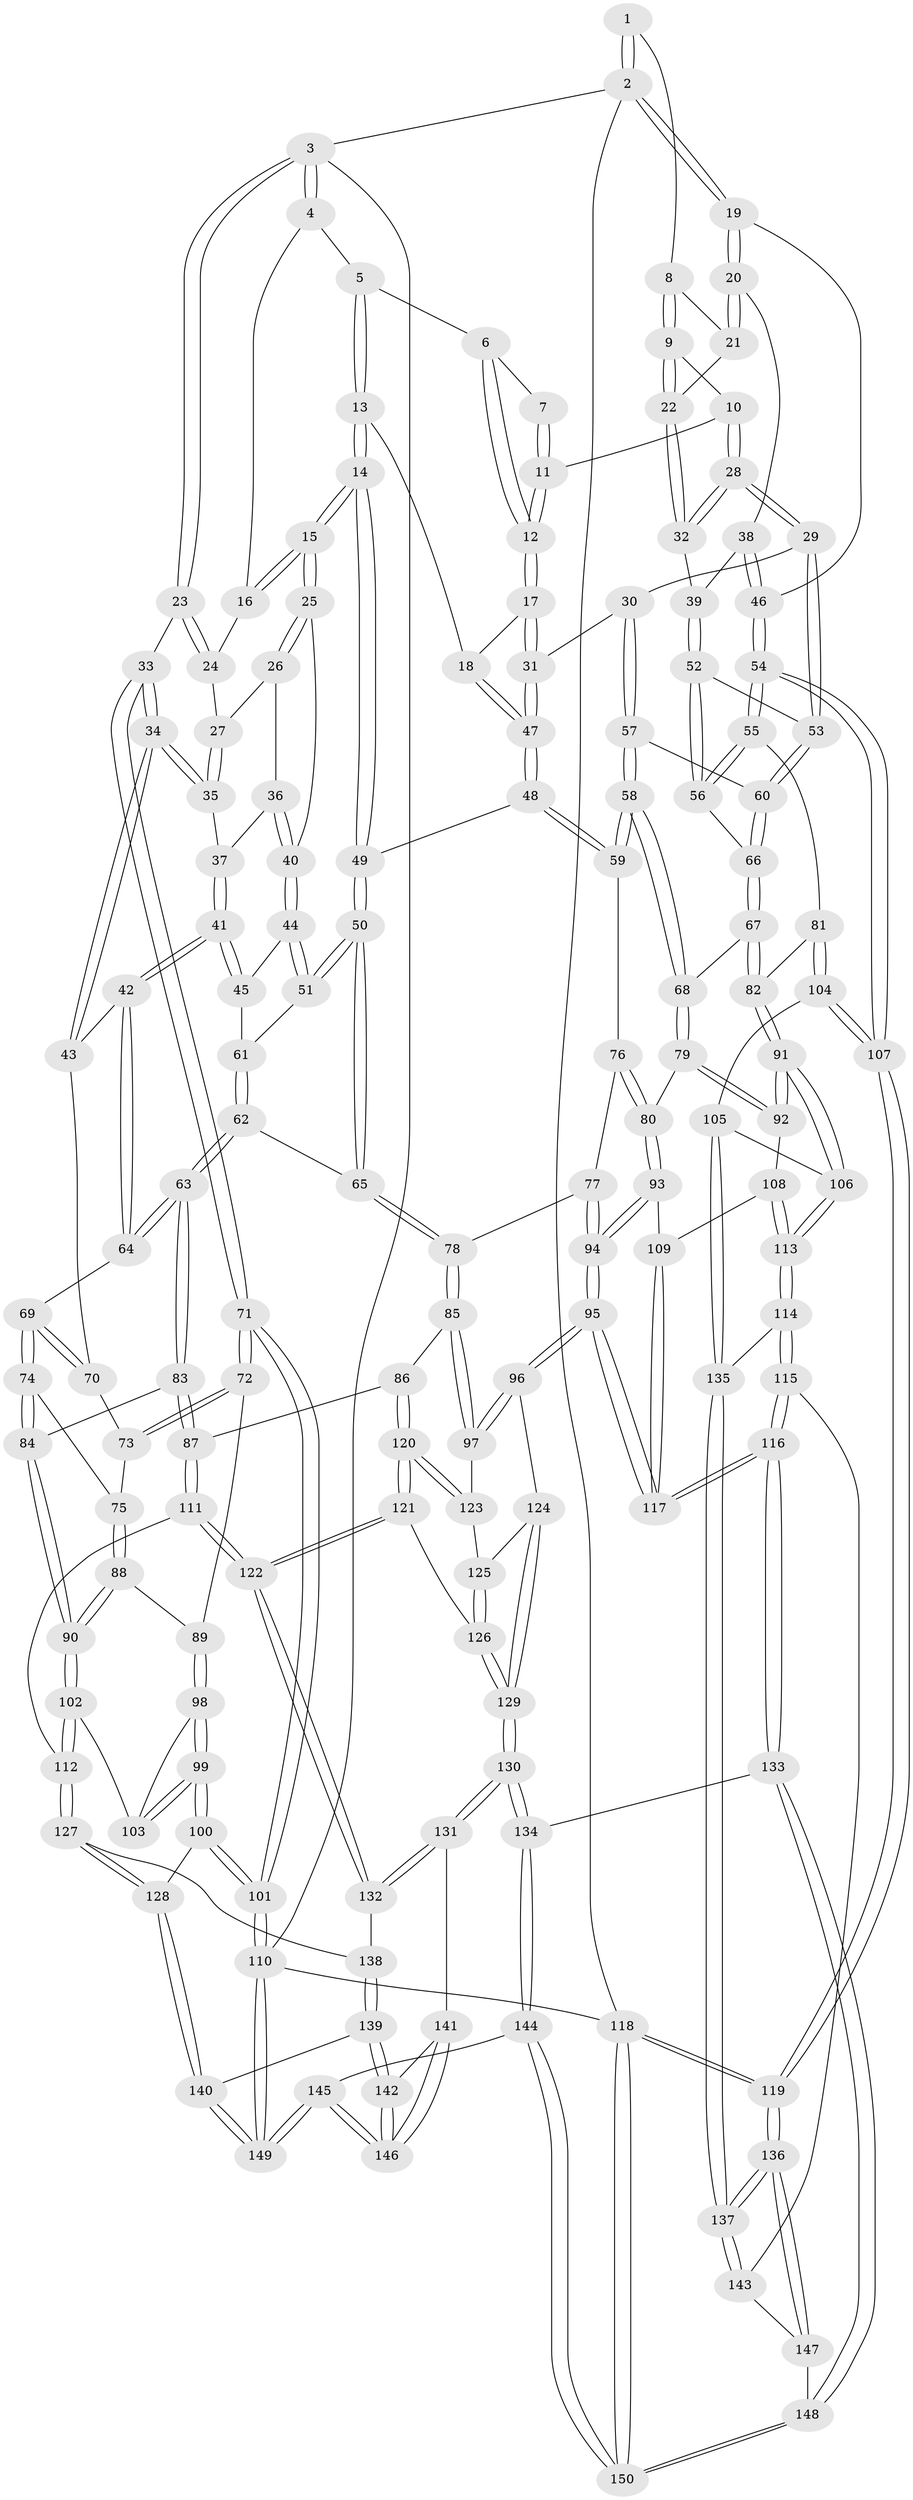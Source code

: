 // Generated by graph-tools (version 1.1) at 2025/01/03/09/25 05:01:10]
// undirected, 150 vertices, 372 edges
graph export_dot {
graph [start="1"]
  node [color=gray90,style=filled];
  1 [pos="+0.9321527399261276+0"];
  2 [pos="+1+0"];
  3 [pos="+0+0"];
  4 [pos="+0.3262248428782494+0"];
  5 [pos="+0.45197373291483106+0"];
  6 [pos="+0.5406403181083856+0"];
  7 [pos="+0.718752857568479+0"];
  8 [pos="+0.8756185771117886+0.05700618355119764"];
  9 [pos="+0.8216670007395379+0.09312619412643658"];
  10 [pos="+0.8004171828135981+0.09404938845842586"];
  11 [pos="+0.7945438153231352+0.09227868808952781"];
  12 [pos="+0.6861157630364589+0.11920669001418646"];
  13 [pos="+0.4682331470769663+0.15185550156089886"];
  14 [pos="+0.42543328570365313+0.19502747948656746"];
  15 [pos="+0.4153621343570368+0.19523697546304902"];
  16 [pos="+0.23537428714208036+0.06495362237728501"];
  17 [pos="+0.673152563261727+0.1460378537608102"];
  18 [pos="+0.5902890284084547+0.19457567192054073"];
  19 [pos="+1+0"];
  20 [pos="+1+0.09193458996186969"];
  21 [pos="+0.981844190701973+0.09197276045374553"];
  22 [pos="+0.8848841214931561+0.17306149898687467"];
  23 [pos="+0+0.0037383833367436526"];
  24 [pos="+0.23365383982296675+0.06742445624063428"];
  25 [pos="+0.3495306636845687+0.21832811674256428"];
  26 [pos="+0.24492620740598486+0.11765285842628165"];
  27 [pos="+0.22582796737300548+0.08508550373267659"];
  28 [pos="+0.8035857521781896+0.239988479881704"];
  29 [pos="+0.7898727406647393+0.25283113172260385"];
  30 [pos="+0.7671510153875756+0.25986231620586897"];
  31 [pos="+0.7562985155453753+0.25651287956893476"];
  32 [pos="+0.8908121668541797+0.21397491324181658"];
  33 [pos="+0+0.209455905094096"];
  34 [pos="+0+0.21035308001884934"];
  35 [pos="+0.18752144072278856+0.13086004461888817"];
  36 [pos="+0.28001430052278076+0.20533032540581783"];
  37 [pos="+0.1998668654511437+0.20917083065025813"];
  38 [pos="+0.9301396990956367+0.22948204161371108"];
  39 [pos="+0.919898443523731+0.23392861849079016"];
  40 [pos="+0.31968209828672023+0.23400531359921323"];
  41 [pos="+0.18756217843944772+0.29185645693901685"];
  42 [pos="+0.15188975936092125+0.3221437713690435"];
  43 [pos="+0.14294407438477172+0.32203234293643784"];
  44 [pos="+0.29470208283316424+0.26887152068750525"];
  45 [pos="+0.2742159924975938+0.2849770231708601"];
  46 [pos="+1+0.3264270630572414"];
  47 [pos="+0.6113581847636178+0.34601153647859967"];
  48 [pos="+0.6100674763645607+0.3508150458124371"];
  49 [pos="+0.426941333876023+0.20803491260800927"];
  50 [pos="+0.43603510967372106+0.3605991342194164"];
  51 [pos="+0.3881563187849318+0.3448573170521634"];
  52 [pos="+0.9245874714674169+0.3288649382164116"];
  53 [pos="+0.8606193087210069+0.31962292039474227"];
  54 [pos="+1+0.37506458375457324"];
  55 [pos="+1+0.3813324628761328"];
  56 [pos="+0.9527456907706272+0.3694425702759978"];
  57 [pos="+0.7743102002486111+0.369225525835254"];
  58 [pos="+0.7272135088213482+0.4188100579355782"];
  59 [pos="+0.6099126792983746+0.3515450413252048"];
  60 [pos="+0.7993099060433243+0.36883635936254405"];
  61 [pos="+0.29975888259966693+0.34040148755010946"];
  62 [pos="+0.2758320012091614+0.4352508937306361"];
  63 [pos="+0.2618423668612903+0.44779164610762456"];
  64 [pos="+0.22787600444470743+0.4284854854081041"];
  65 [pos="+0.4421804909422277+0.3745355182170741"];
  66 [pos="+0.8988619969903138+0.42713240690167825"];
  67 [pos="+0.8933845791992723+0.441106968355147"];
  68 [pos="+0.7390459500363528+0.45926491924544793"];
  69 [pos="+0.16210407135636815+0.46719603432240914"];
  70 [pos="+0.1097264446485297+0.42623308244369873"];
  71 [pos="+0+0.30461656500849565"];
  72 [pos="+0.03864002557392601+0.4687445521366652"];
  73 [pos="+0.10523109511848051+0.43231340603917007"];
  74 [pos="+0.1479210315488975+0.4825151267140146"];
  75 [pos="+0.12834103036983438+0.49097402073345"];
  76 [pos="+0.5622789569450432+0.38735469925316435"];
  77 [pos="+0.4943894183921561+0.4169835765685449"];
  78 [pos="+0.49072860960300946+0.41718613887054457"];
  79 [pos="+0.7383500470718115+0.46532763408437805"];
  80 [pos="+0.65390365762642+0.5177727676185482"];
  81 [pos="+0.9447031168206806+0.5192058884408911"];
  82 [pos="+0.8976121349669025+0.4944270594987549"];
  83 [pos="+0.2741772269902694+0.4986441768066438"];
  84 [pos="+0.18028218349850378+0.5279104642917989"];
  85 [pos="+0.4333854600376706+0.5211985857506889"];
  86 [pos="+0.4088678668068684+0.5368476545592556"];
  87 [pos="+0.29203974427328705+0.5297222696550401"];
  88 [pos="+0.10721707812258235+0.5113429638242655"];
  89 [pos="+0.06143210009869821+0.5038945584295689"];
  90 [pos="+0.1418889243542551+0.5709425165024764"];
  91 [pos="+0.855257580258036+0.5444549488175794"];
  92 [pos="+0.7616404482641739+0.5128646731391581"];
  93 [pos="+0.6378761857180868+0.5473251200908076"];
  94 [pos="+0.6060192455620567+0.5794474936220556"];
  95 [pos="+0.5968711920032763+0.6269937609225162"];
  96 [pos="+0.5815201795436992+0.6256643999616431"];
  97 [pos="+0.5137670543921352+0.6005688456075609"];
  98 [pos="+0.04499153585907117+0.548451520527727"];
  99 [pos="+0+0.6981405395042265"];
  100 [pos="+0+0.7039146854846438"];
  101 [pos="+0+0.7030263014191421"];
  102 [pos="+0.1428745143770166+0.5980080406114647"];
  103 [pos="+0.10564197688157655+0.5949943186653176"];
  104 [pos="+1+0.618368858480532"];
  105 [pos="+1+0.6247490523117368"];
  106 [pos="+0.8597728338778784+0.5959945448461786"];
  107 [pos="+1+0.6324602400934087"];
  108 [pos="+0.7527332968417861+0.5429932691338522"];
  109 [pos="+0.7186529368040345+0.569256835322124"];
  110 [pos="+0+1"];
  111 [pos="+0.2595942194292966+0.6156357242973561"];
  112 [pos="+0.1843750070914618+0.6565115462762194"];
  113 [pos="+0.7982071114457646+0.6850442156557099"];
  114 [pos="+0.7841364990077844+0.7275075809257314"];
  115 [pos="+0.6850681036059203+0.7554673481601023"];
  116 [pos="+0.6760338771849088+0.7557257202407104"];
  117 [pos="+0.6679036194552881+0.7375883553484208"];
  118 [pos="+1+1"];
  119 [pos="+1+1"];
  120 [pos="+0.4062219559705903+0.614451433501114"];
  121 [pos="+0.4020692625776137+0.6507212119170581"];
  122 [pos="+0.3554626820582051+0.6902339447713673"];
  123 [pos="+0.48839711494313787+0.6215186844456594"];
  124 [pos="+0.5084887416600689+0.6673766070905489"];
  125 [pos="+0.47026560277431956+0.6421989611391472"];
  126 [pos="+0.43983466009436284+0.6632816690449708"];
  127 [pos="+0.16387263240127883+0.7104296360937986"];
  128 [pos="+0.09094679154030358+0.7720829319316779"];
  129 [pos="+0.47341877515755426+0.697804189314768"];
  130 [pos="+0.49610003273958714+0.8214689071427548"];
  131 [pos="+0.42720311082008944+0.8146466448801836"];
  132 [pos="+0.35433228850319765+0.7656617902409446"];
  133 [pos="+0.6210302873578454+0.8129224654766358"];
  134 [pos="+0.5275629333522799+0.8356817232999503"];
  135 [pos="+0.866787052560009+0.7613012798920317"];
  136 [pos="+1+1"];
  137 [pos="+0.9389261820534596+0.8478368166283211"];
  138 [pos="+0.30734826675182314+0.7816451293532866"];
  139 [pos="+0.23434250016765804+0.9136958178344012"];
  140 [pos="+0.12841696057729052+0.8768826388816132"];
  141 [pos="+0.40276069627948313+0.8476493058035912"];
  142 [pos="+0.25336188142301275+0.937290402908272"];
  143 [pos="+0.7762407807615024+0.8861172092141674"];
  144 [pos="+0.4258244150497552+1"];
  145 [pos="+0.3624234110665619+1"];
  146 [pos="+0.3313171876223766+1"];
  147 [pos="+0.7850200067799601+0.9092272366708803"];
  148 [pos="+0.6803581365137867+0.9916844014124647"];
  149 [pos="+0+1"];
  150 [pos="+0.7089780364773416+1"];
  1 -- 2;
  1 -- 2;
  1 -- 8;
  2 -- 3;
  2 -- 19;
  2 -- 19;
  2 -- 118;
  3 -- 4;
  3 -- 4;
  3 -- 23;
  3 -- 23;
  3 -- 110;
  4 -- 5;
  4 -- 16;
  5 -- 6;
  5 -- 13;
  5 -- 13;
  6 -- 7;
  6 -- 12;
  6 -- 12;
  7 -- 11;
  7 -- 11;
  8 -- 9;
  8 -- 9;
  8 -- 21;
  9 -- 10;
  9 -- 22;
  9 -- 22;
  10 -- 11;
  10 -- 28;
  10 -- 28;
  11 -- 12;
  11 -- 12;
  12 -- 17;
  12 -- 17;
  13 -- 14;
  13 -- 14;
  13 -- 18;
  14 -- 15;
  14 -- 15;
  14 -- 49;
  14 -- 49;
  15 -- 16;
  15 -- 16;
  15 -- 25;
  15 -- 25;
  16 -- 24;
  17 -- 18;
  17 -- 31;
  17 -- 31;
  18 -- 47;
  18 -- 47;
  19 -- 20;
  19 -- 20;
  19 -- 46;
  20 -- 21;
  20 -- 21;
  20 -- 38;
  21 -- 22;
  22 -- 32;
  22 -- 32;
  23 -- 24;
  23 -- 24;
  23 -- 33;
  24 -- 27;
  25 -- 26;
  25 -- 26;
  25 -- 40;
  26 -- 27;
  26 -- 36;
  27 -- 35;
  27 -- 35;
  28 -- 29;
  28 -- 29;
  28 -- 32;
  28 -- 32;
  29 -- 30;
  29 -- 53;
  29 -- 53;
  30 -- 31;
  30 -- 57;
  30 -- 57;
  31 -- 47;
  31 -- 47;
  32 -- 39;
  33 -- 34;
  33 -- 34;
  33 -- 71;
  33 -- 71;
  34 -- 35;
  34 -- 35;
  34 -- 43;
  34 -- 43;
  35 -- 37;
  36 -- 37;
  36 -- 40;
  36 -- 40;
  37 -- 41;
  37 -- 41;
  38 -- 39;
  38 -- 46;
  38 -- 46;
  39 -- 52;
  39 -- 52;
  40 -- 44;
  40 -- 44;
  41 -- 42;
  41 -- 42;
  41 -- 45;
  41 -- 45;
  42 -- 43;
  42 -- 64;
  42 -- 64;
  43 -- 70;
  44 -- 45;
  44 -- 51;
  44 -- 51;
  45 -- 61;
  46 -- 54;
  46 -- 54;
  47 -- 48;
  47 -- 48;
  48 -- 49;
  48 -- 59;
  48 -- 59;
  49 -- 50;
  49 -- 50;
  50 -- 51;
  50 -- 51;
  50 -- 65;
  50 -- 65;
  51 -- 61;
  52 -- 53;
  52 -- 56;
  52 -- 56;
  53 -- 60;
  53 -- 60;
  54 -- 55;
  54 -- 55;
  54 -- 107;
  54 -- 107;
  55 -- 56;
  55 -- 56;
  55 -- 81;
  56 -- 66;
  57 -- 58;
  57 -- 58;
  57 -- 60;
  58 -- 59;
  58 -- 59;
  58 -- 68;
  58 -- 68;
  59 -- 76;
  60 -- 66;
  60 -- 66;
  61 -- 62;
  61 -- 62;
  62 -- 63;
  62 -- 63;
  62 -- 65;
  63 -- 64;
  63 -- 64;
  63 -- 83;
  63 -- 83;
  64 -- 69;
  65 -- 78;
  65 -- 78;
  66 -- 67;
  66 -- 67;
  67 -- 68;
  67 -- 82;
  67 -- 82;
  68 -- 79;
  68 -- 79;
  69 -- 70;
  69 -- 70;
  69 -- 74;
  69 -- 74;
  70 -- 73;
  71 -- 72;
  71 -- 72;
  71 -- 101;
  71 -- 101;
  72 -- 73;
  72 -- 73;
  72 -- 89;
  73 -- 75;
  74 -- 75;
  74 -- 84;
  74 -- 84;
  75 -- 88;
  75 -- 88;
  76 -- 77;
  76 -- 80;
  76 -- 80;
  77 -- 78;
  77 -- 94;
  77 -- 94;
  78 -- 85;
  78 -- 85;
  79 -- 80;
  79 -- 92;
  79 -- 92;
  80 -- 93;
  80 -- 93;
  81 -- 82;
  81 -- 104;
  81 -- 104;
  82 -- 91;
  82 -- 91;
  83 -- 84;
  83 -- 87;
  83 -- 87;
  84 -- 90;
  84 -- 90;
  85 -- 86;
  85 -- 97;
  85 -- 97;
  86 -- 87;
  86 -- 120;
  86 -- 120;
  87 -- 111;
  87 -- 111;
  88 -- 89;
  88 -- 90;
  88 -- 90;
  89 -- 98;
  89 -- 98;
  90 -- 102;
  90 -- 102;
  91 -- 92;
  91 -- 92;
  91 -- 106;
  91 -- 106;
  92 -- 108;
  93 -- 94;
  93 -- 94;
  93 -- 109;
  94 -- 95;
  94 -- 95;
  95 -- 96;
  95 -- 96;
  95 -- 117;
  95 -- 117;
  96 -- 97;
  96 -- 97;
  96 -- 124;
  97 -- 123;
  98 -- 99;
  98 -- 99;
  98 -- 103;
  99 -- 100;
  99 -- 100;
  99 -- 103;
  99 -- 103;
  100 -- 101;
  100 -- 101;
  100 -- 128;
  101 -- 110;
  101 -- 110;
  102 -- 103;
  102 -- 112;
  102 -- 112;
  104 -- 105;
  104 -- 107;
  104 -- 107;
  105 -- 106;
  105 -- 135;
  105 -- 135;
  106 -- 113;
  106 -- 113;
  107 -- 119;
  107 -- 119;
  108 -- 109;
  108 -- 113;
  108 -- 113;
  109 -- 117;
  109 -- 117;
  110 -- 149;
  110 -- 149;
  110 -- 118;
  111 -- 112;
  111 -- 122;
  111 -- 122;
  112 -- 127;
  112 -- 127;
  113 -- 114;
  113 -- 114;
  114 -- 115;
  114 -- 115;
  114 -- 135;
  115 -- 116;
  115 -- 116;
  115 -- 143;
  116 -- 117;
  116 -- 117;
  116 -- 133;
  116 -- 133;
  118 -- 119;
  118 -- 119;
  118 -- 150;
  118 -- 150;
  119 -- 136;
  119 -- 136;
  120 -- 121;
  120 -- 121;
  120 -- 123;
  120 -- 123;
  121 -- 122;
  121 -- 122;
  121 -- 126;
  122 -- 132;
  122 -- 132;
  123 -- 125;
  124 -- 125;
  124 -- 129;
  124 -- 129;
  125 -- 126;
  125 -- 126;
  126 -- 129;
  126 -- 129;
  127 -- 128;
  127 -- 128;
  127 -- 138;
  128 -- 140;
  128 -- 140;
  129 -- 130;
  129 -- 130;
  130 -- 131;
  130 -- 131;
  130 -- 134;
  130 -- 134;
  131 -- 132;
  131 -- 132;
  131 -- 141;
  132 -- 138;
  133 -- 134;
  133 -- 148;
  133 -- 148;
  134 -- 144;
  134 -- 144;
  135 -- 137;
  135 -- 137;
  136 -- 137;
  136 -- 137;
  136 -- 147;
  136 -- 147;
  137 -- 143;
  137 -- 143;
  138 -- 139;
  138 -- 139;
  139 -- 140;
  139 -- 142;
  139 -- 142;
  140 -- 149;
  140 -- 149;
  141 -- 142;
  141 -- 146;
  141 -- 146;
  142 -- 146;
  142 -- 146;
  143 -- 147;
  144 -- 145;
  144 -- 150;
  144 -- 150;
  145 -- 146;
  145 -- 146;
  145 -- 149;
  145 -- 149;
  147 -- 148;
  148 -- 150;
  148 -- 150;
}
